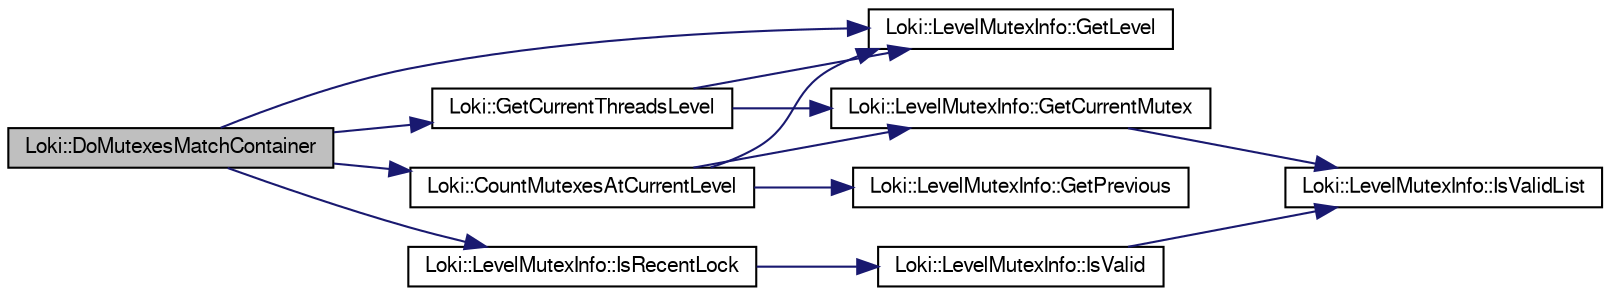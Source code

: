 digraph G
{
  bgcolor="transparent";
  edge [fontname="FreeSans",fontsize="10",labelfontname="FreeSans",labelfontsize="10"];
  node [fontname="FreeSans",fontsize="10",shape=record];
  rankdir=LR;
  Node1 [label="Loki::DoMutexesMatchContainer",height=0.2,width=0.4,color="black", fillcolor="grey75", style="filled" fontcolor="black"];
  Node1 -> Node2 [color="midnightblue",fontsize="10",style="solid",fontname="FreeSans"];
  Node2 [label="Loki::CountMutexesAtCurrentLevel",height=0.2,width=0.4,color="black",URL="$a00192.html#8cb767d3e7aaf2fe44b8f3b90218b876"];
  Node2 -> Node3 [color="midnightblue",fontsize="10",style="solid",fontname="FreeSans"];
  Node3 [label="Loki::LevelMutexInfo::GetCurrentMutex",height=0.2,width=0.4,color="black",URL="$a00071.html#b7fd94847721b118979b72121472d3e2"];
  Node3 -> Node4 [color="midnightblue",fontsize="10",style="solid",fontname="FreeSans"];
  Node4 [label="Loki::LevelMutexInfo::IsValidList",height=0.2,width=0.4,color="black",URL="$a00071.html#01f6dfba5d2ea5606109b34e5a543cf0"];
  Node2 -> Node5 [color="midnightblue",fontsize="10",style="solid",fontname="FreeSans"];
  Node5 [label="Loki::LevelMutexInfo::GetLevel",height=0.2,width=0.4,color="black",URL="$a00071.html#1cad7c6b6fc50e230401e4cc22761d14",tooltip="Returns the level of this mutex."];
  Node2 -> Node6 [color="midnightblue",fontsize="10",style="solid",fontname="FreeSans"];
  Node6 [label="Loki::LevelMutexInfo::GetPrevious",height=0.2,width=0.4,color="black",URL="$a00071.html#b774e94ff72724dd87ff236d99970bb5",tooltip="Returns pointer to mutex previously locked by the thread which locked this."];
  Node1 -> Node7 [color="midnightblue",fontsize="10",style="solid",fontname="FreeSans"];
  Node7 [label="Loki::GetCurrentThreadsLevel",height=0.2,width=0.4,color="black",URL="$a00192.html#9548795d9cda6f227a1e1241ba577ca8"];
  Node7 -> Node3 [color="midnightblue",fontsize="10",style="solid",fontname="FreeSans"];
  Node7 -> Node5 [color="midnightblue",fontsize="10",style="solid",fontname="FreeSans"];
  Node1 -> Node5 [color="midnightblue",fontsize="10",style="solid",fontname="FreeSans"];
  Node1 -> Node8 [color="midnightblue",fontsize="10",style="solid",fontname="FreeSans"];
  Node8 [label="Loki::LevelMutexInfo::IsRecentLock",height=0.2,width=0.4,color="black",URL="$a00071.html#b917108c3e7c83b8a515d28e91a3a3ca"];
  Node8 -> Node9 [color="midnightblue",fontsize="10",style="solid",fontname="FreeSans"];
  Node9 [label="Loki::LevelMutexInfo::IsValid",height=0.2,width=0.4,color="black",URL="$a00071.html#36c34ecf5d019f3db9bfb8654cf49176"];
  Node9 -> Node4 [color="midnightblue",fontsize="10",style="solid",fontname="FreeSans"];
}
